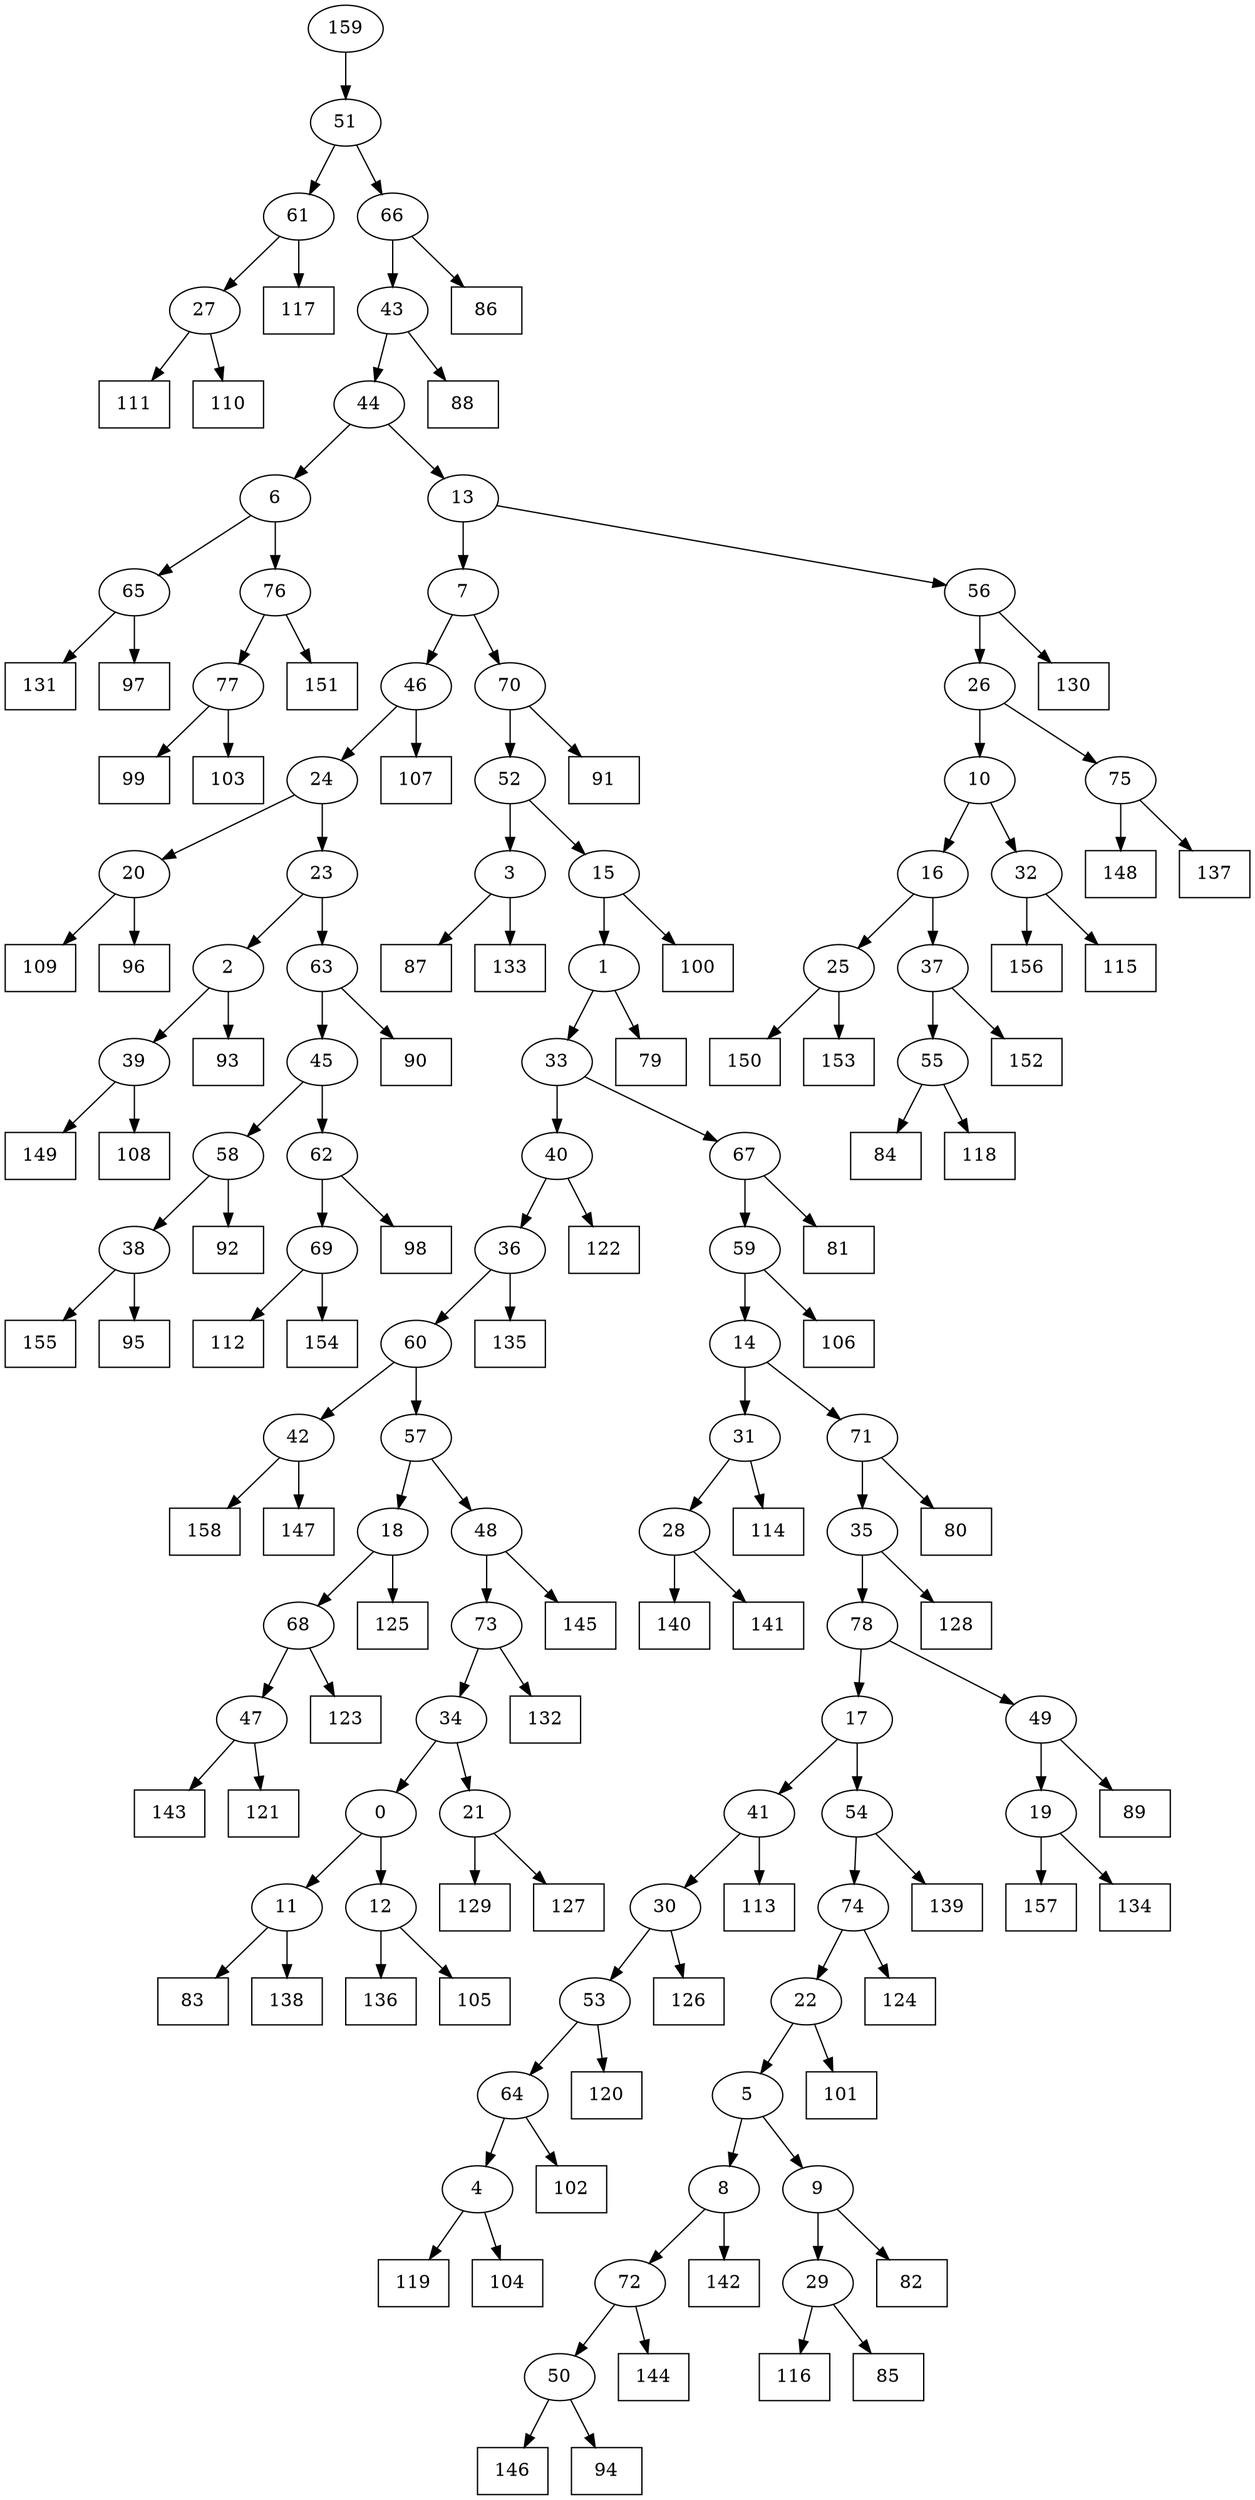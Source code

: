 digraph G {
0[label="0"];
1[label="1"];
2[label="2"];
3[label="3"];
4[label="4"];
5[label="5"];
6[label="6"];
7[label="7"];
8[label="8"];
9[label="9"];
10[label="10"];
11[label="11"];
12[label="12"];
13[label="13"];
14[label="14"];
15[label="15"];
16[label="16"];
17[label="17"];
18[label="18"];
19[label="19"];
20[label="20"];
21[label="21"];
22[label="22"];
23[label="23"];
24[label="24"];
25[label="25"];
26[label="26"];
27[label="27"];
28[label="28"];
29[label="29"];
30[label="30"];
31[label="31"];
32[label="32"];
33[label="33"];
34[label="34"];
35[label="35"];
36[label="36"];
37[label="37"];
38[label="38"];
39[label="39"];
40[label="40"];
41[label="41"];
42[label="42"];
43[label="43"];
44[label="44"];
45[label="45"];
46[label="46"];
47[label="47"];
48[label="48"];
49[label="49"];
50[label="50"];
51[label="51"];
52[label="52"];
53[label="53"];
54[label="54"];
55[label="55"];
56[label="56"];
57[label="57"];
58[label="58"];
59[label="59"];
60[label="60"];
61[label="61"];
62[label="62"];
63[label="63"];
64[label="64"];
65[label="65"];
66[label="66"];
67[label="67"];
68[label="68"];
69[label="69"];
70[label="70"];
71[label="71"];
72[label="72"];
73[label="73"];
74[label="74"];
75[label="75"];
76[label="76"];
77[label="77"];
78[label="78"];
79[shape=box,label="116"];
80[shape=box,label="102"];
81[shape=box,label="155"];
82[shape=box,label="112"];
83[shape=box,label="81"];
84[shape=box,label="89"];
85[shape=box,label="129"];
86[shape=box,label="99"];
87[shape=box,label="103"];
88[shape=box,label="84"];
89[shape=box,label="100"];
90[shape=box,label="131"];
91[shape=box,label="142"];
92[shape=box,label="107"];
93[shape=box,label="117"];
94[shape=box,label="92"];
95[shape=box,label="91"];
96[shape=box,label="150"];
97[shape=box,label="87"];
98[shape=box,label="149"];
99[shape=box,label="145"];
100[shape=box,label="85"];
101[shape=box,label="156"];
102[shape=box,label="111"];
103[shape=box,label="83"];
104[shape=box,label="153"];
105[shape=box,label="113"];
106[shape=box,label="146"];
107[shape=box,label="118"];
108[shape=box,label="108"];
109[shape=box,label="80"];
110[shape=box,label="152"];
111[shape=box,label="95"];
112[shape=box,label="133"];
113[shape=box,label="94"];
114[shape=box,label="138"];
115[shape=box,label="90"];
116[shape=box,label="151"];
117[shape=box,label="143"];
118[shape=box,label="109"];
119[shape=box,label="119"];
120[shape=box,label="110"];
121[shape=box,label="125"];
122[shape=box,label="136"];
123[shape=box,label="140"];
124[shape=box,label="132"];
125[shape=box,label="82"];
126[shape=box,label="124"];
127[shape=box,label="144"];
128[shape=box,label="158"];
129[shape=box,label="104"];
130[shape=box,label="115"];
131[shape=box,label="97"];
132[shape=box,label="127"];
133[shape=box,label="98"];
134[shape=box,label="130"];
135[shape=box,label="79"];
136[shape=box,label="123"];
137[shape=box,label="157"];
138[shape=box,label="114"];
139[shape=box,label="96"];
140[shape=box,label="148"];
141[shape=box,label="128"];
142[shape=box,label="139"];
143[shape=box,label="147"];
144[shape=box,label="126"];
145[shape=box,label="120"];
146[shape=box,label="88"];
147[shape=box,label="86"];
148[shape=box,label="135"];
149[shape=box,label="137"];
150[shape=box,label="122"];
151[shape=box,label="105"];
152[shape=box,label="134"];
153[shape=box,label="154"];
154[shape=box,label="121"];
155[shape=box,label="106"];
156[shape=box,label="141"];
157[shape=box,label="93"];
158[shape=box,label="101"];
159[label="159"];
28->123 ;
12->122 ;
19->152 ;
74->126 ;
65->90 ;
47->154 ;
65->131 ;
55->88 ;
55->107 ;
50->113 ;
49->84 ;
43->146 ;
69->82 ;
46->92 ;
21->132 ;
75->140 ;
70->95 ;
19->137 ;
35->141 ;
39->108 ;
77->86 ;
40->150 ;
69->153 ;
22->158 ;
31->138 ;
50->106 ;
68->136 ;
24->23 ;
52->3 ;
3->112 ;
61->27 ;
78->17 ;
70->52 ;
52->15 ;
75->149 ;
35->78 ;
25->104 ;
7->70 ;
26->75 ;
27->102 ;
14->71 ;
3->97 ;
4->129 ;
66->43 ;
37->110 ;
12->151 ;
41->105 ;
59->155 ;
16->37 ;
53->64 ;
64->4 ;
29->100 ;
59->14 ;
25->96 ;
13->7 ;
1->135 ;
5->9 ;
30->53 ;
53->145 ;
72->50 ;
22->5 ;
15->89 ;
40->36 ;
4->119 ;
42->143 ;
9->125 ;
17->54 ;
36->148 ;
21->85 ;
44->13 ;
60->57 ;
36->60 ;
60->42 ;
13->56 ;
56->134 ;
73->124 ;
42->128 ;
57->18 ;
18->121 ;
47->117 ;
10->16 ;
54->74 ;
27->120 ;
39->98 ;
68->47 ;
28->156 ;
54->142 ;
11->114 ;
71->109 ;
44->6 ;
6->65 ;
38->111 ;
24->20 ;
2->39 ;
51->61 ;
0->11 ;
11->103 ;
74->22 ;
46->24 ;
23->63 ;
63->115 ;
61->93 ;
15->1 ;
1->33 ;
14->31 ;
31->28 ;
37->55 ;
17->41 ;
23->2 ;
2->157 ;
8->91 ;
76->116 ;
77->87 ;
41->30 ;
30->144 ;
18->68 ;
63->45 ;
78->49 ;
49->19 ;
71->35 ;
73->34 ;
34->21 ;
62->133 ;
67->83 ;
20->139 ;
45->62 ;
62->69 ;
57->48 ;
48->73 ;
64->80 ;
9->29 ;
29->79 ;
33->40 ;
56->26 ;
26->10 ;
43->44 ;
10->32 ;
32->101 ;
20->118 ;
5->8 ;
48->99 ;
58->38 ;
38->81 ;
8->72 ;
72->127 ;
159->51 ;
51->66 ;
66->147 ;
16->25 ;
33->67 ;
67->59 ;
7->46 ;
34->0 ;
0->12 ;
45->58 ;
58->94 ;
32->130 ;
6->76 ;
76->77 ;
}

